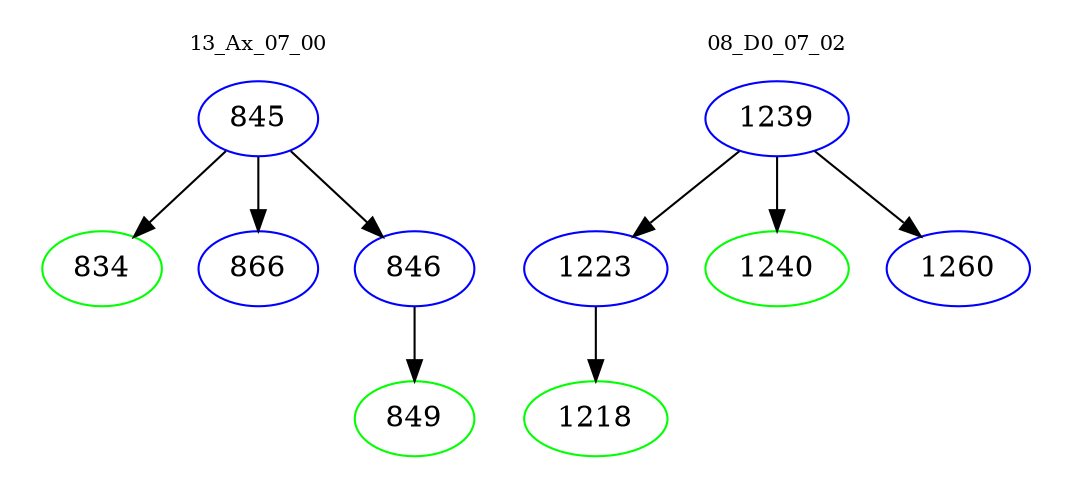 digraph{
subgraph cluster_0 {
color = white
label = "13_Ax_07_00";
fontsize=10;
T0_845 [label="845", color="blue"]
T0_845 -> T0_834 [color="black"]
T0_834 [label="834", color="green"]
T0_845 -> T0_866 [color="black"]
T0_866 [label="866", color="blue"]
T0_845 -> T0_846 [color="black"]
T0_846 [label="846", color="blue"]
T0_846 -> T0_849 [color="black"]
T0_849 [label="849", color="green"]
}
subgraph cluster_1 {
color = white
label = "08_D0_07_02";
fontsize=10;
T1_1239 [label="1239", color="blue"]
T1_1239 -> T1_1223 [color="black"]
T1_1223 [label="1223", color="blue"]
T1_1223 -> T1_1218 [color="black"]
T1_1218 [label="1218", color="green"]
T1_1239 -> T1_1240 [color="black"]
T1_1240 [label="1240", color="green"]
T1_1239 -> T1_1260 [color="black"]
T1_1260 [label="1260", color="blue"]
}
}
